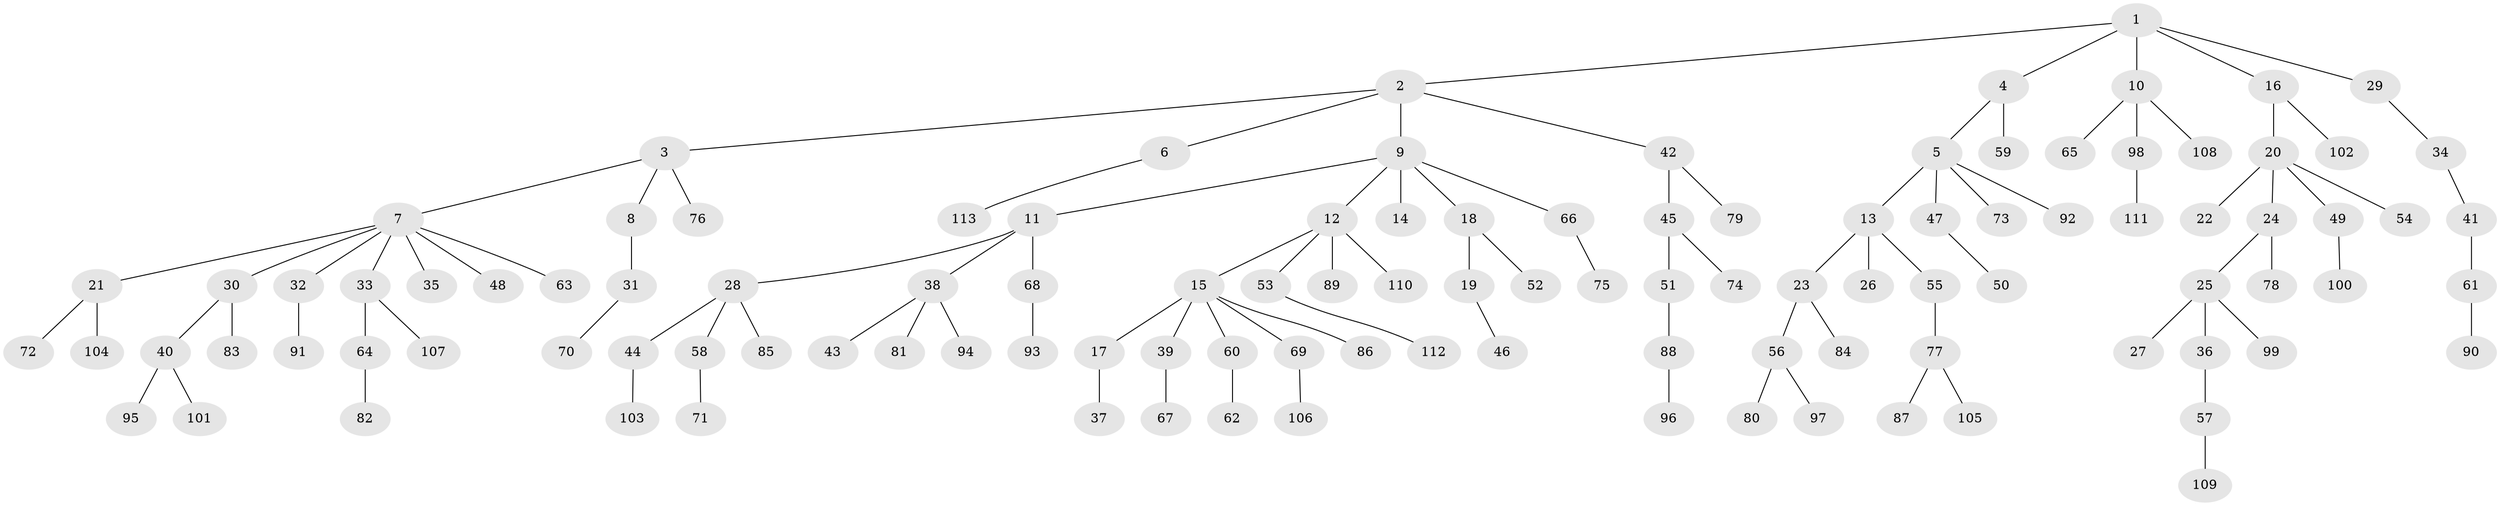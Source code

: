// coarse degree distribution, {7: 0.014084507042253521, 6: 0.014084507042253521, 3: 0.08450704225352113, 2: 0.2112676056338028, 4: 0.04225352112676056, 1: 0.5774647887323944, 8: 0.028169014084507043, 5: 0.028169014084507043}
// Generated by graph-tools (version 1.1) at 2025/24/03/03/25 07:24:08]
// undirected, 113 vertices, 112 edges
graph export_dot {
graph [start="1"]
  node [color=gray90,style=filled];
  1;
  2;
  3;
  4;
  5;
  6;
  7;
  8;
  9;
  10;
  11;
  12;
  13;
  14;
  15;
  16;
  17;
  18;
  19;
  20;
  21;
  22;
  23;
  24;
  25;
  26;
  27;
  28;
  29;
  30;
  31;
  32;
  33;
  34;
  35;
  36;
  37;
  38;
  39;
  40;
  41;
  42;
  43;
  44;
  45;
  46;
  47;
  48;
  49;
  50;
  51;
  52;
  53;
  54;
  55;
  56;
  57;
  58;
  59;
  60;
  61;
  62;
  63;
  64;
  65;
  66;
  67;
  68;
  69;
  70;
  71;
  72;
  73;
  74;
  75;
  76;
  77;
  78;
  79;
  80;
  81;
  82;
  83;
  84;
  85;
  86;
  87;
  88;
  89;
  90;
  91;
  92;
  93;
  94;
  95;
  96;
  97;
  98;
  99;
  100;
  101;
  102;
  103;
  104;
  105;
  106;
  107;
  108;
  109;
  110;
  111;
  112;
  113;
  1 -- 2;
  1 -- 4;
  1 -- 10;
  1 -- 16;
  1 -- 29;
  2 -- 3;
  2 -- 6;
  2 -- 9;
  2 -- 42;
  3 -- 7;
  3 -- 8;
  3 -- 76;
  4 -- 5;
  4 -- 59;
  5 -- 13;
  5 -- 47;
  5 -- 73;
  5 -- 92;
  6 -- 113;
  7 -- 21;
  7 -- 30;
  7 -- 32;
  7 -- 33;
  7 -- 35;
  7 -- 48;
  7 -- 63;
  8 -- 31;
  9 -- 11;
  9 -- 12;
  9 -- 14;
  9 -- 18;
  9 -- 66;
  10 -- 65;
  10 -- 98;
  10 -- 108;
  11 -- 28;
  11 -- 38;
  11 -- 68;
  12 -- 15;
  12 -- 53;
  12 -- 89;
  12 -- 110;
  13 -- 23;
  13 -- 26;
  13 -- 55;
  15 -- 17;
  15 -- 39;
  15 -- 60;
  15 -- 69;
  15 -- 86;
  16 -- 20;
  16 -- 102;
  17 -- 37;
  18 -- 19;
  18 -- 52;
  19 -- 46;
  20 -- 22;
  20 -- 24;
  20 -- 49;
  20 -- 54;
  21 -- 72;
  21 -- 104;
  23 -- 56;
  23 -- 84;
  24 -- 25;
  24 -- 78;
  25 -- 27;
  25 -- 36;
  25 -- 99;
  28 -- 44;
  28 -- 58;
  28 -- 85;
  29 -- 34;
  30 -- 40;
  30 -- 83;
  31 -- 70;
  32 -- 91;
  33 -- 64;
  33 -- 107;
  34 -- 41;
  36 -- 57;
  38 -- 43;
  38 -- 81;
  38 -- 94;
  39 -- 67;
  40 -- 95;
  40 -- 101;
  41 -- 61;
  42 -- 45;
  42 -- 79;
  44 -- 103;
  45 -- 51;
  45 -- 74;
  47 -- 50;
  49 -- 100;
  51 -- 88;
  53 -- 112;
  55 -- 77;
  56 -- 80;
  56 -- 97;
  57 -- 109;
  58 -- 71;
  60 -- 62;
  61 -- 90;
  64 -- 82;
  66 -- 75;
  68 -- 93;
  69 -- 106;
  77 -- 87;
  77 -- 105;
  88 -- 96;
  98 -- 111;
}
